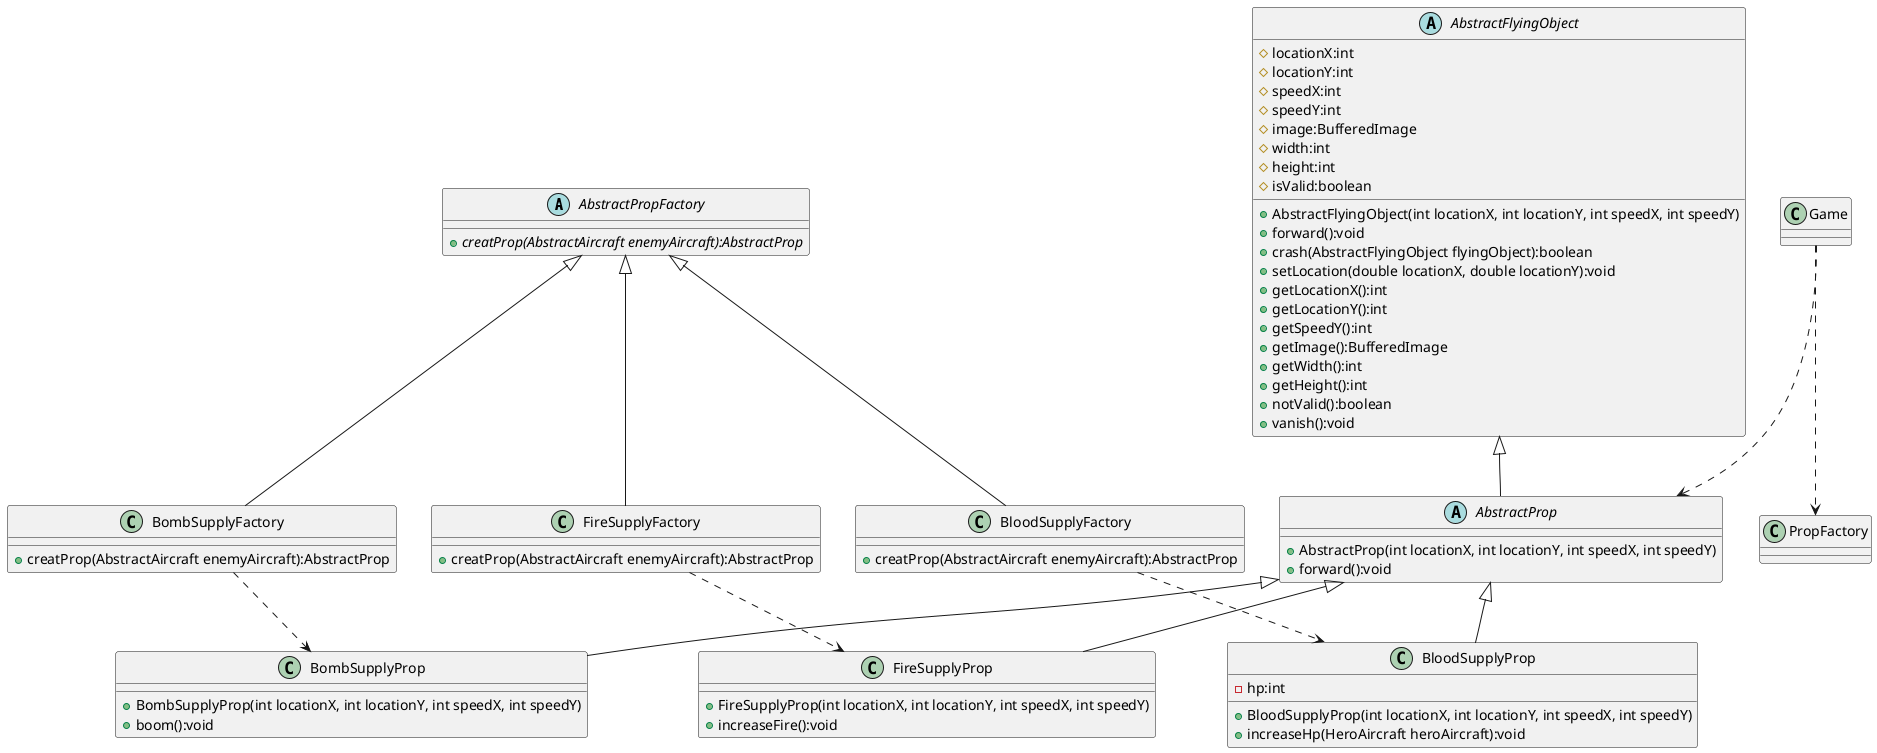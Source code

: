 @startuml
'https://plantuml.com/class-diagram

abstract class AbstractPropFactory {
    + {abstract} creatProp(AbstractAircraft enemyAircraft):AbstractProp
}

class BloodSupplyFactory {
    + creatProp(AbstractAircraft enemyAircraft):AbstractProp
}

class FireSupplyFactory {
    + creatProp(AbstractAircraft enemyAircraft):AbstractProp
}

class BombSupplyFactory {
    + creatProp(AbstractAircraft enemyAircraft):AbstractProp
}

class Game {
}

abstract class AbstractFlyingObject
{
    # locationX:int
    # locationY:int
    # speedX:int
    # speedY:int
    # image:BufferedImage
    # width:int
    # height:int
    # isValid:boolean

    + AbstractFlyingObject(int locationX, int locationY, int speedX, int speedY)
    + forward():void
    + crash(AbstractFlyingObject flyingObject):boolean
    + setLocation(double locationX, double locationY):void
    + getLocationX():int
    + getLocationY():int
    + getSpeedY():int
    + getImage():BufferedImage
    + getWidth():int
    + getHeight():int
    + notValid():boolean
    + vanish():void
}

abstract class AbstractProp
{
    + AbstractProp(int locationX, int locationY, int speedX, int speedY)
    + forward():void
}

class BloodSupplyProp {
    - hp:int
    + BloodSupplyProp(int locationX, int locationY, int speedX, int speedY)
    + increaseHp(HeroAircraft heroAircraft):void
}

class FireSupplyProp {
    + FireSupplyProp(int locationX, int locationY, int speedX, int speedY)
    + increaseFire():void
}

class BombSupplyProp {
    + BombSupplyProp(int locationX, int locationY, int speedX, int speedY)
    + boom():void
}

AbstractFlyingObject <|-- AbstractProp

AbstractProp <|-- BloodSupplyProp
AbstractProp <|-- FireSupplyProp
AbstractProp <|-- BombSupplyProp

AbstractPropFactory <|-- BloodSupplyFactory
AbstractPropFactory <|-- FireSupplyFactory
AbstractPropFactory <|-- BombSupplyFactory

Game ..> PropFactory
Game ..> AbstractProp

BloodSupplyFactory ..> BloodSupplyProp
FireSupplyFactory ..> FireSupplyProp
BombSupplyFactory ..> BombSupplyProp

@enduml